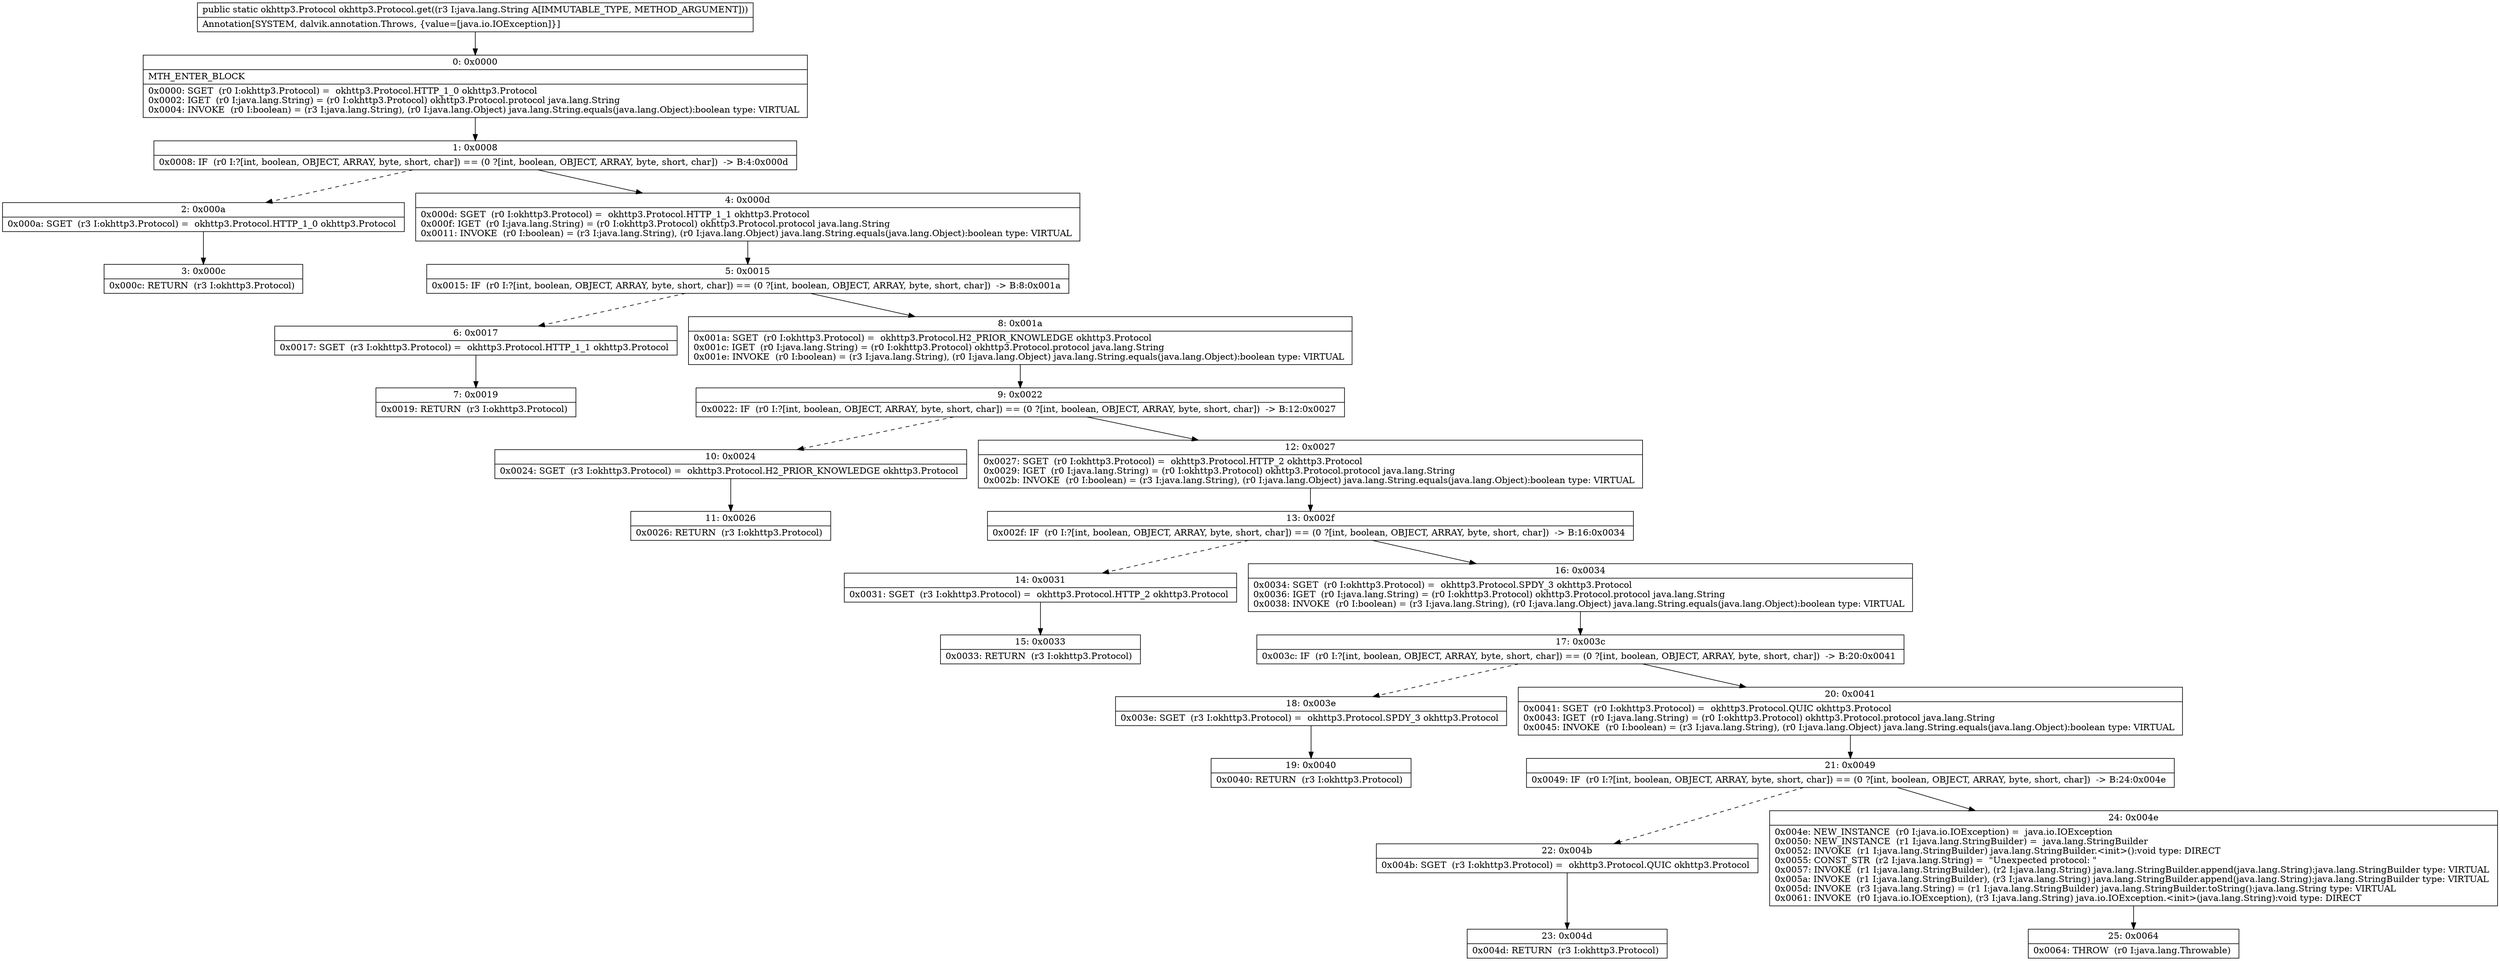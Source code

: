 digraph "CFG forokhttp3.Protocol.get(Ljava\/lang\/String;)Lokhttp3\/Protocol;" {
Node_0 [shape=record,label="{0\:\ 0x0000|MTH_ENTER_BLOCK\l|0x0000: SGET  (r0 I:okhttp3.Protocol) =  okhttp3.Protocol.HTTP_1_0 okhttp3.Protocol \l0x0002: IGET  (r0 I:java.lang.String) = (r0 I:okhttp3.Protocol) okhttp3.Protocol.protocol java.lang.String \l0x0004: INVOKE  (r0 I:boolean) = (r3 I:java.lang.String), (r0 I:java.lang.Object) java.lang.String.equals(java.lang.Object):boolean type: VIRTUAL \l}"];
Node_1 [shape=record,label="{1\:\ 0x0008|0x0008: IF  (r0 I:?[int, boolean, OBJECT, ARRAY, byte, short, char]) == (0 ?[int, boolean, OBJECT, ARRAY, byte, short, char])  \-\> B:4:0x000d \l}"];
Node_2 [shape=record,label="{2\:\ 0x000a|0x000a: SGET  (r3 I:okhttp3.Protocol) =  okhttp3.Protocol.HTTP_1_0 okhttp3.Protocol \l}"];
Node_3 [shape=record,label="{3\:\ 0x000c|0x000c: RETURN  (r3 I:okhttp3.Protocol) \l}"];
Node_4 [shape=record,label="{4\:\ 0x000d|0x000d: SGET  (r0 I:okhttp3.Protocol) =  okhttp3.Protocol.HTTP_1_1 okhttp3.Protocol \l0x000f: IGET  (r0 I:java.lang.String) = (r0 I:okhttp3.Protocol) okhttp3.Protocol.protocol java.lang.String \l0x0011: INVOKE  (r0 I:boolean) = (r3 I:java.lang.String), (r0 I:java.lang.Object) java.lang.String.equals(java.lang.Object):boolean type: VIRTUAL \l}"];
Node_5 [shape=record,label="{5\:\ 0x0015|0x0015: IF  (r0 I:?[int, boolean, OBJECT, ARRAY, byte, short, char]) == (0 ?[int, boolean, OBJECT, ARRAY, byte, short, char])  \-\> B:8:0x001a \l}"];
Node_6 [shape=record,label="{6\:\ 0x0017|0x0017: SGET  (r3 I:okhttp3.Protocol) =  okhttp3.Protocol.HTTP_1_1 okhttp3.Protocol \l}"];
Node_7 [shape=record,label="{7\:\ 0x0019|0x0019: RETURN  (r3 I:okhttp3.Protocol) \l}"];
Node_8 [shape=record,label="{8\:\ 0x001a|0x001a: SGET  (r0 I:okhttp3.Protocol) =  okhttp3.Protocol.H2_PRIOR_KNOWLEDGE okhttp3.Protocol \l0x001c: IGET  (r0 I:java.lang.String) = (r0 I:okhttp3.Protocol) okhttp3.Protocol.protocol java.lang.String \l0x001e: INVOKE  (r0 I:boolean) = (r3 I:java.lang.String), (r0 I:java.lang.Object) java.lang.String.equals(java.lang.Object):boolean type: VIRTUAL \l}"];
Node_9 [shape=record,label="{9\:\ 0x0022|0x0022: IF  (r0 I:?[int, boolean, OBJECT, ARRAY, byte, short, char]) == (0 ?[int, boolean, OBJECT, ARRAY, byte, short, char])  \-\> B:12:0x0027 \l}"];
Node_10 [shape=record,label="{10\:\ 0x0024|0x0024: SGET  (r3 I:okhttp3.Protocol) =  okhttp3.Protocol.H2_PRIOR_KNOWLEDGE okhttp3.Protocol \l}"];
Node_11 [shape=record,label="{11\:\ 0x0026|0x0026: RETURN  (r3 I:okhttp3.Protocol) \l}"];
Node_12 [shape=record,label="{12\:\ 0x0027|0x0027: SGET  (r0 I:okhttp3.Protocol) =  okhttp3.Protocol.HTTP_2 okhttp3.Protocol \l0x0029: IGET  (r0 I:java.lang.String) = (r0 I:okhttp3.Protocol) okhttp3.Protocol.protocol java.lang.String \l0x002b: INVOKE  (r0 I:boolean) = (r3 I:java.lang.String), (r0 I:java.lang.Object) java.lang.String.equals(java.lang.Object):boolean type: VIRTUAL \l}"];
Node_13 [shape=record,label="{13\:\ 0x002f|0x002f: IF  (r0 I:?[int, boolean, OBJECT, ARRAY, byte, short, char]) == (0 ?[int, boolean, OBJECT, ARRAY, byte, short, char])  \-\> B:16:0x0034 \l}"];
Node_14 [shape=record,label="{14\:\ 0x0031|0x0031: SGET  (r3 I:okhttp3.Protocol) =  okhttp3.Protocol.HTTP_2 okhttp3.Protocol \l}"];
Node_15 [shape=record,label="{15\:\ 0x0033|0x0033: RETURN  (r3 I:okhttp3.Protocol) \l}"];
Node_16 [shape=record,label="{16\:\ 0x0034|0x0034: SGET  (r0 I:okhttp3.Protocol) =  okhttp3.Protocol.SPDY_3 okhttp3.Protocol \l0x0036: IGET  (r0 I:java.lang.String) = (r0 I:okhttp3.Protocol) okhttp3.Protocol.protocol java.lang.String \l0x0038: INVOKE  (r0 I:boolean) = (r3 I:java.lang.String), (r0 I:java.lang.Object) java.lang.String.equals(java.lang.Object):boolean type: VIRTUAL \l}"];
Node_17 [shape=record,label="{17\:\ 0x003c|0x003c: IF  (r0 I:?[int, boolean, OBJECT, ARRAY, byte, short, char]) == (0 ?[int, boolean, OBJECT, ARRAY, byte, short, char])  \-\> B:20:0x0041 \l}"];
Node_18 [shape=record,label="{18\:\ 0x003e|0x003e: SGET  (r3 I:okhttp3.Protocol) =  okhttp3.Protocol.SPDY_3 okhttp3.Protocol \l}"];
Node_19 [shape=record,label="{19\:\ 0x0040|0x0040: RETURN  (r3 I:okhttp3.Protocol) \l}"];
Node_20 [shape=record,label="{20\:\ 0x0041|0x0041: SGET  (r0 I:okhttp3.Protocol) =  okhttp3.Protocol.QUIC okhttp3.Protocol \l0x0043: IGET  (r0 I:java.lang.String) = (r0 I:okhttp3.Protocol) okhttp3.Protocol.protocol java.lang.String \l0x0045: INVOKE  (r0 I:boolean) = (r3 I:java.lang.String), (r0 I:java.lang.Object) java.lang.String.equals(java.lang.Object):boolean type: VIRTUAL \l}"];
Node_21 [shape=record,label="{21\:\ 0x0049|0x0049: IF  (r0 I:?[int, boolean, OBJECT, ARRAY, byte, short, char]) == (0 ?[int, boolean, OBJECT, ARRAY, byte, short, char])  \-\> B:24:0x004e \l}"];
Node_22 [shape=record,label="{22\:\ 0x004b|0x004b: SGET  (r3 I:okhttp3.Protocol) =  okhttp3.Protocol.QUIC okhttp3.Protocol \l}"];
Node_23 [shape=record,label="{23\:\ 0x004d|0x004d: RETURN  (r3 I:okhttp3.Protocol) \l}"];
Node_24 [shape=record,label="{24\:\ 0x004e|0x004e: NEW_INSTANCE  (r0 I:java.io.IOException) =  java.io.IOException \l0x0050: NEW_INSTANCE  (r1 I:java.lang.StringBuilder) =  java.lang.StringBuilder \l0x0052: INVOKE  (r1 I:java.lang.StringBuilder) java.lang.StringBuilder.\<init\>():void type: DIRECT \l0x0055: CONST_STR  (r2 I:java.lang.String) =  \"Unexpected protocol: \" \l0x0057: INVOKE  (r1 I:java.lang.StringBuilder), (r2 I:java.lang.String) java.lang.StringBuilder.append(java.lang.String):java.lang.StringBuilder type: VIRTUAL \l0x005a: INVOKE  (r1 I:java.lang.StringBuilder), (r3 I:java.lang.String) java.lang.StringBuilder.append(java.lang.String):java.lang.StringBuilder type: VIRTUAL \l0x005d: INVOKE  (r3 I:java.lang.String) = (r1 I:java.lang.StringBuilder) java.lang.StringBuilder.toString():java.lang.String type: VIRTUAL \l0x0061: INVOKE  (r0 I:java.io.IOException), (r3 I:java.lang.String) java.io.IOException.\<init\>(java.lang.String):void type: DIRECT \l}"];
Node_25 [shape=record,label="{25\:\ 0x0064|0x0064: THROW  (r0 I:java.lang.Throwable) \l}"];
MethodNode[shape=record,label="{public static okhttp3.Protocol okhttp3.Protocol.get((r3 I:java.lang.String A[IMMUTABLE_TYPE, METHOD_ARGUMENT]))  | Annotation[SYSTEM, dalvik.annotation.Throws, \{value=[java.io.IOException]\}]\l}"];
MethodNode -> Node_0;
Node_0 -> Node_1;
Node_1 -> Node_2[style=dashed];
Node_1 -> Node_4;
Node_2 -> Node_3;
Node_4 -> Node_5;
Node_5 -> Node_6[style=dashed];
Node_5 -> Node_8;
Node_6 -> Node_7;
Node_8 -> Node_9;
Node_9 -> Node_10[style=dashed];
Node_9 -> Node_12;
Node_10 -> Node_11;
Node_12 -> Node_13;
Node_13 -> Node_14[style=dashed];
Node_13 -> Node_16;
Node_14 -> Node_15;
Node_16 -> Node_17;
Node_17 -> Node_18[style=dashed];
Node_17 -> Node_20;
Node_18 -> Node_19;
Node_20 -> Node_21;
Node_21 -> Node_22[style=dashed];
Node_21 -> Node_24;
Node_22 -> Node_23;
Node_24 -> Node_25;
}

